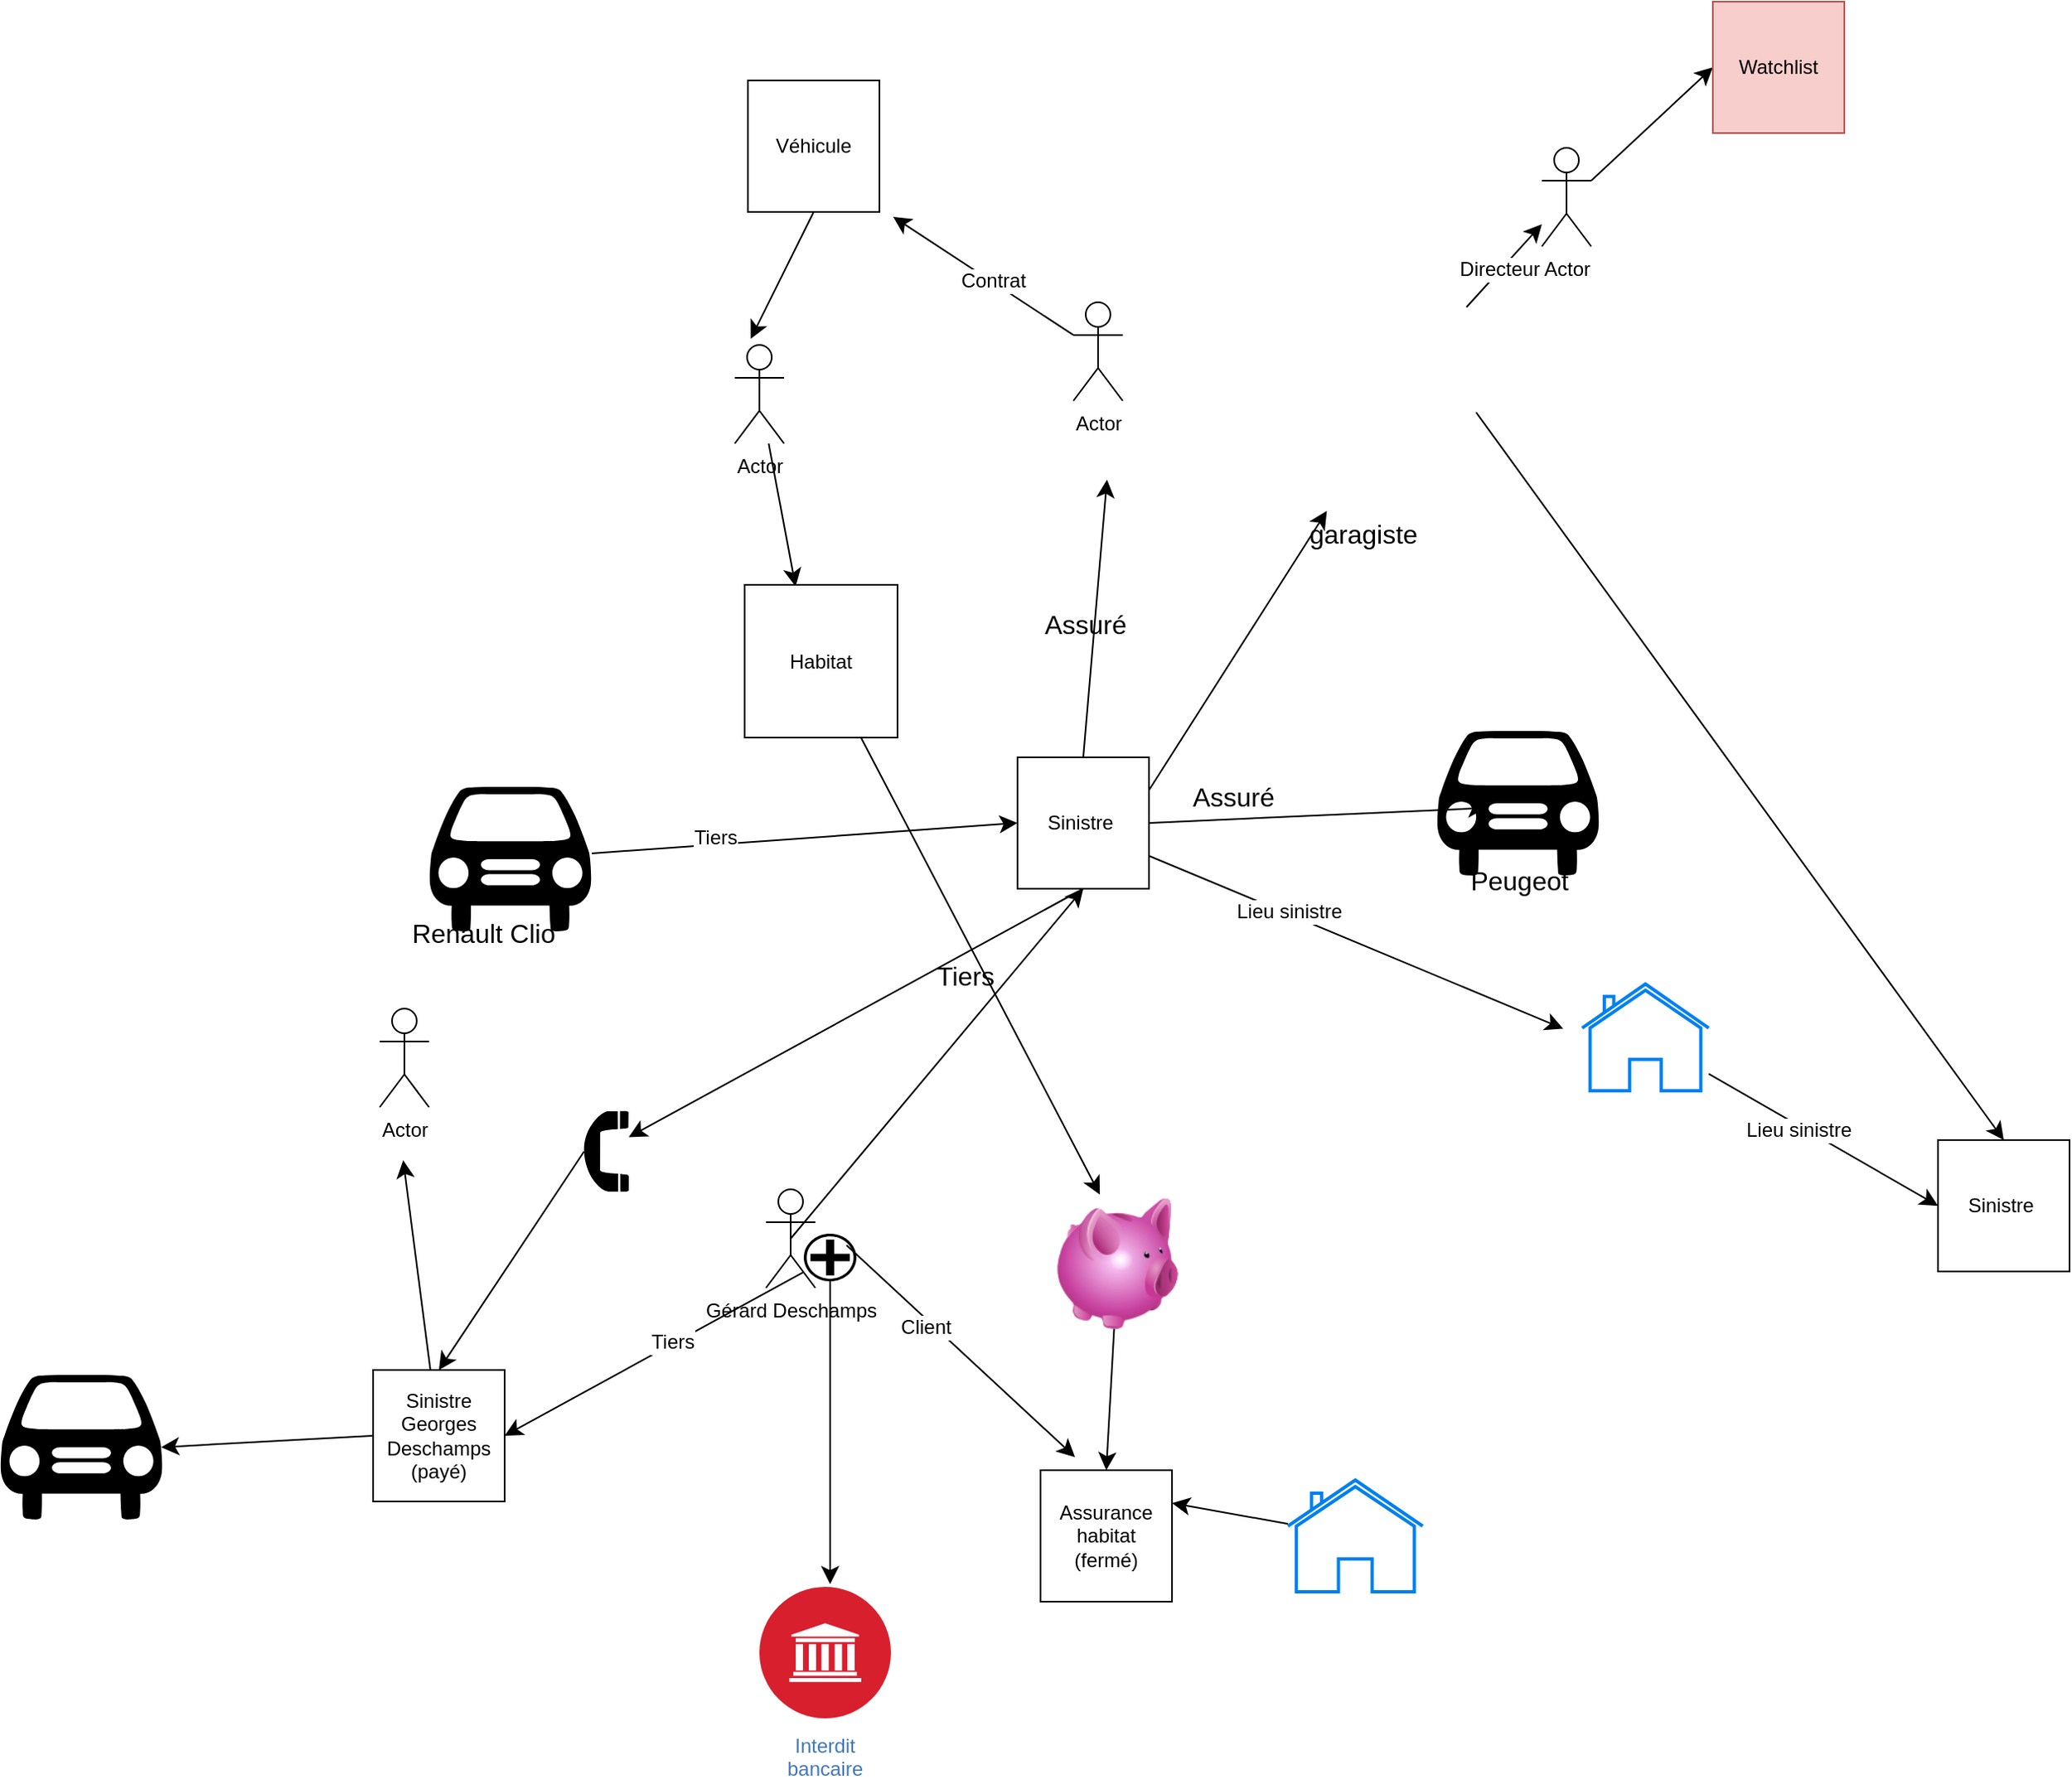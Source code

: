 <mxfile version="24.7.12">
  <diagram name="Page-1" id="vV5Pchl1GpSoFL2dAcY7">
    <mxGraphModel dx="927" dy="1126" grid="0" gridSize="10" guides="1" tooltips="1" connect="1" arrows="1" fold="1" page="0" pageScale="1" pageWidth="827" pageHeight="1169" math="0" shadow="0">
      <root>
        <mxCell id="0" />
        <mxCell id="1" parent="0" />
        <mxCell id="3aD0UoWlovdgjibEBfu2-3" style="edgeStyle=none;curved=1;rounded=0;orthogonalLoop=1;jettySize=auto;html=1;exitX=0.5;exitY=0.5;exitDx=0;exitDy=0;exitPerimeter=0;entryX=0.5;entryY=1;entryDx=0;entryDy=0;fontSize=12;startSize=8;endSize=8;" edge="1" parent="1" source="3aD0UoWlovdgjibEBfu2-1" target="3aD0UoWlovdgjibEBfu2-2">
          <mxGeometry relative="1" as="geometry" />
        </mxCell>
        <mxCell id="3aD0UoWlovdgjibEBfu2-1" value="Gérard Deschamps" style="shape=umlActor;verticalLabelPosition=bottom;verticalAlign=top;html=1;outlineConnect=0;" vertex="1" parent="1">
          <mxGeometry x="468" y="557" width="30" height="60" as="geometry" />
        </mxCell>
        <mxCell id="3aD0UoWlovdgjibEBfu2-11" style="edgeStyle=none;curved=1;rounded=0;orthogonalLoop=1;jettySize=auto;html=1;exitX=0.5;exitY=0;exitDx=0;exitDy=0;fontSize=12;startSize=8;endSize=8;" edge="1" parent="1" source="3aD0UoWlovdgjibEBfu2-2">
          <mxGeometry relative="1" as="geometry">
            <mxPoint x="675.437" y="125" as="targetPoint" />
          </mxGeometry>
        </mxCell>
        <mxCell id="3aD0UoWlovdgjibEBfu2-29" style="edgeStyle=none;curved=1;rounded=0;orthogonalLoop=1;jettySize=auto;html=1;exitX=0.5;exitY=1;exitDx=0;exitDy=0;fontSize=12;startSize=8;endSize=8;" edge="1" parent="1" source="3aD0UoWlovdgjibEBfu2-2" target="3aD0UoWlovdgjibEBfu2-28">
          <mxGeometry relative="1" as="geometry" />
        </mxCell>
        <mxCell id="3aD0UoWlovdgjibEBfu2-42" style="edgeStyle=none;curved=1;rounded=0;orthogonalLoop=1;jettySize=auto;html=1;exitX=1;exitY=0.25;exitDx=0;exitDy=0;fontSize=12;startSize=8;endSize=8;" edge="1" parent="1" source="3aD0UoWlovdgjibEBfu2-2">
          <mxGeometry relative="1" as="geometry">
            <mxPoint x="809.19" y="144" as="targetPoint" />
          </mxGeometry>
        </mxCell>
        <mxCell id="3aD0UoWlovdgjibEBfu2-50" style="edgeStyle=none;curved=1;rounded=0;orthogonalLoop=1;jettySize=auto;html=1;exitX=1;exitY=0.75;exitDx=0;exitDy=0;fontSize=12;startSize=8;endSize=8;" edge="1" parent="1" source="3aD0UoWlovdgjibEBfu2-2">
          <mxGeometry relative="1" as="geometry">
            <mxPoint x="953.0" y="459.238" as="targetPoint" />
          </mxGeometry>
        </mxCell>
        <mxCell id="3aD0UoWlovdgjibEBfu2-54" value="Lieu sinistre" style="edgeLabel;html=1;align=center;verticalAlign=middle;resizable=0;points=[];fontSize=12;" vertex="1" connectable="0" parent="3aD0UoWlovdgjibEBfu2-50">
          <mxGeometry x="-0.333" y="1" relative="1" as="geometry">
            <mxPoint as="offset" />
          </mxGeometry>
        </mxCell>
        <mxCell id="3aD0UoWlovdgjibEBfu2-2" value="Sinistre&amp;nbsp;" style="whiteSpace=wrap;html=1;aspect=fixed;" vertex="1" parent="1">
          <mxGeometry x="621" y="294" width="80" height="80" as="geometry" />
        </mxCell>
        <mxCell id="3aD0UoWlovdgjibEBfu2-4" value="Tiers" style="text;html=1;align=center;verticalAlign=middle;resizable=0;points=[];autosize=1;strokeColor=none;fillColor=none;fontSize=16;" vertex="1" parent="1">
          <mxGeometry x="562.5" y="411.5" width="53" height="31" as="geometry" />
        </mxCell>
        <mxCell id="3aD0UoWlovdgjibEBfu2-7" style="edgeStyle=none;curved=1;rounded=0;orthogonalLoop=1;jettySize=auto;html=1;entryX=0;entryY=0.5;entryDx=0;entryDy=0;fontSize=12;startSize=8;endSize=8;" edge="1" parent="1" source="3aD0UoWlovdgjibEBfu2-6" target="3aD0UoWlovdgjibEBfu2-2">
          <mxGeometry relative="1" as="geometry" />
        </mxCell>
        <mxCell id="3aD0UoWlovdgjibEBfu2-8" value="Tiers&lt;div&gt;&lt;br&gt;&lt;/div&gt;" style="edgeLabel;html=1;align=center;verticalAlign=middle;resizable=0;points=[];fontSize=12;" vertex="1" connectable="0" parent="3aD0UoWlovdgjibEBfu2-7">
          <mxGeometry x="-0.424" y="-3" relative="1" as="geometry">
            <mxPoint as="offset" />
          </mxGeometry>
        </mxCell>
        <mxCell id="3aD0UoWlovdgjibEBfu2-6" value="" style="shape=mxgraph.signs.transportation.car_1;html=1;pointerEvents=1;fillColor=#000000;strokeColor=none;verticalLabelPosition=bottom;verticalAlign=top;align=center;" vertex="1" parent="1">
          <mxGeometry x="263" y="312" width="99" height="88" as="geometry" />
        </mxCell>
        <mxCell id="3aD0UoWlovdgjibEBfu2-9" value="Renault Clio&amp;nbsp;&lt;div&gt;&lt;br&gt;&lt;/div&gt;" style="text;html=1;align=center;verticalAlign=middle;resizable=0;points=[];autosize=1;strokeColor=none;fillColor=none;fontSize=16;" vertex="1" parent="1">
          <mxGeometry x="242.5" y="385.5" width="110" height="50" as="geometry" />
        </mxCell>
        <mxCell id="3aD0UoWlovdgjibEBfu2-57" style="edgeStyle=none;curved=1;rounded=0;orthogonalLoop=1;jettySize=auto;html=1;exitX=0;exitY=0.333;exitDx=0;exitDy=0;exitPerimeter=0;fontSize=12;startSize=8;endSize=8;" edge="1" parent="1" source="3aD0UoWlovdgjibEBfu2-14">
          <mxGeometry relative="1" as="geometry">
            <mxPoint x="545.381" y="-35.048" as="targetPoint" />
          </mxGeometry>
        </mxCell>
        <mxCell id="3aD0UoWlovdgjibEBfu2-58" value="Contrat" style="edgeLabel;html=1;align=center;verticalAlign=middle;resizable=0;points=[];fontSize=12;" vertex="1" connectable="0" parent="3aD0UoWlovdgjibEBfu2-57">
          <mxGeometry x="-0.104" y="-1" relative="1" as="geometry">
            <mxPoint as="offset" />
          </mxGeometry>
        </mxCell>
        <mxCell id="3aD0UoWlovdgjibEBfu2-14" value="Actor" style="shape=umlActor;verticalLabelPosition=bottom;verticalAlign=top;html=1;outlineConnect=0;" vertex="1" parent="1">
          <mxGeometry x="655" y="17" width="30" height="60" as="geometry" />
        </mxCell>
        <mxCell id="3aD0UoWlovdgjibEBfu2-15" value="Assuré" style="text;html=1;align=center;verticalAlign=middle;resizable=0;points=[];autosize=1;strokeColor=none;fillColor=none;fontSize=16;" vertex="1" parent="1">
          <mxGeometry x="627.5" y="197.5" width="68" height="31" as="geometry" />
        </mxCell>
        <mxCell id="3aD0UoWlovdgjibEBfu2-16" value="" style="shape=mxgraph.signs.transportation.car_1;html=1;pointerEvents=1;fillColor=#000000;strokeColor=none;verticalLabelPosition=bottom;verticalAlign=top;align=center;" vertex="1" parent="1">
          <mxGeometry x="876" y="278" width="99" height="88" as="geometry" />
        </mxCell>
        <mxCell id="3aD0UoWlovdgjibEBfu2-17" style="edgeStyle=none;curved=1;rounded=0;orthogonalLoop=1;jettySize=auto;html=1;exitX=1;exitY=0.5;exitDx=0;exitDy=0;entryX=0.304;entryY=0.532;entryDx=0;entryDy=0;entryPerimeter=0;fontSize=12;startSize=8;endSize=8;" edge="1" parent="1" source="3aD0UoWlovdgjibEBfu2-2" target="3aD0UoWlovdgjibEBfu2-16">
          <mxGeometry relative="1" as="geometry" />
        </mxCell>
        <mxCell id="3aD0UoWlovdgjibEBfu2-18" value="Peugeot" style="text;html=1;align=center;verticalAlign=middle;resizable=0;points=[];autosize=1;strokeColor=none;fillColor=none;fontSize=16;" vertex="1" parent="1">
          <mxGeometry x="886.5" y="353" width="78" height="31" as="geometry" />
        </mxCell>
        <mxCell id="3aD0UoWlovdgjibEBfu2-19" value="Assuré" style="text;html=1;align=center;verticalAlign=middle;resizable=0;points=[];autosize=1;strokeColor=none;fillColor=none;fontSize=16;" vertex="1" parent="1">
          <mxGeometry x="717.5" y="302.5" width="68" height="31" as="geometry" />
        </mxCell>
        <mxCell id="3aD0UoWlovdgjibEBfu2-34" style="edgeStyle=none;curved=1;rounded=0;orthogonalLoop=1;jettySize=auto;html=1;entryX=1;entryY=0.5;entryDx=0;entryDy=0;fontSize=12;startSize=8;endSize=8;" edge="1" parent="1" source="3aD0UoWlovdgjibEBfu2-22" target="3aD0UoWlovdgjibEBfu2-32">
          <mxGeometry relative="1" as="geometry" />
        </mxCell>
        <mxCell id="3aD0UoWlovdgjibEBfu2-36" value="Tiers" style="edgeLabel;html=1;align=center;verticalAlign=middle;resizable=0;points=[];fontSize=12;" vertex="1" connectable="0" parent="3aD0UoWlovdgjibEBfu2-34">
          <mxGeometry x="-0.128" y="-1" relative="1" as="geometry">
            <mxPoint as="offset" />
          </mxGeometry>
        </mxCell>
        <mxCell id="3aD0UoWlovdgjibEBfu2-40" style="edgeStyle=none;curved=1;rounded=0;orthogonalLoop=1;jettySize=auto;html=1;fontSize=12;startSize=8;endSize=8;" edge="1" parent="1" source="3aD0UoWlovdgjibEBfu2-22">
          <mxGeometry relative="1" as="geometry">
            <mxPoint x="507" y="797.333" as="targetPoint" />
          </mxGeometry>
        </mxCell>
        <mxCell id="3aD0UoWlovdgjibEBfu2-22" value="" style="shape=mxgraph.signs.healthcare.hospital_1;html=1;pointerEvents=1;fillColor=#000000;strokeColor=none;verticalLabelPosition=bottom;verticalAlign=top;align=center;" vertex="1" parent="1">
          <mxGeometry x="491" y="584" width="32" height="29" as="geometry" />
        </mxCell>
        <mxCell id="3aD0UoWlovdgjibEBfu2-23" value="" style="endArrow=classic;html=1;rounded=0;fontSize=12;startSize=8;endSize=8;curved=1;" edge="1" parent="1">
          <mxGeometry width="50" height="50" relative="1" as="geometry">
            <mxPoint x="517" y="591" as="sourcePoint" />
            <mxPoint x="656" y="720" as="targetPoint" />
          </mxGeometry>
        </mxCell>
        <mxCell id="3aD0UoWlovdgjibEBfu2-24" value="Client" style="edgeLabel;html=1;align=center;verticalAlign=middle;resizable=0;points=[];fontSize=12;" vertex="1" connectable="0" parent="3aD0UoWlovdgjibEBfu2-23">
          <mxGeometry x="-0.266" y="-4" relative="1" as="geometry">
            <mxPoint as="offset" />
          </mxGeometry>
        </mxCell>
        <mxCell id="3aD0UoWlovdgjibEBfu2-25" value="Assurance habitat (fermé)" style="whiteSpace=wrap;html=1;aspect=fixed;" vertex="1" parent="1">
          <mxGeometry x="635" y="728" width="80" height="80" as="geometry" />
        </mxCell>
        <mxCell id="3aD0UoWlovdgjibEBfu2-27" style="edgeStyle=none;curved=1;rounded=0;orthogonalLoop=1;jettySize=auto;html=1;entryX=1;entryY=0.25;entryDx=0;entryDy=0;fontSize=12;startSize=8;endSize=8;" edge="1" parent="1" source="3aD0UoWlovdgjibEBfu2-26" target="3aD0UoWlovdgjibEBfu2-25">
          <mxGeometry relative="1" as="geometry" />
        </mxCell>
        <mxCell id="3aD0UoWlovdgjibEBfu2-26" value="" style="html=1;verticalLabelPosition=bottom;align=center;labelBackgroundColor=#ffffff;verticalAlign=top;strokeWidth=2;strokeColor=#0080F0;shadow=0;dashed=0;shape=mxgraph.ios7.icons.home;" vertex="1" parent="1">
          <mxGeometry x="785.5" y="734" width="82" height="68" as="geometry" />
        </mxCell>
        <mxCell id="3aD0UoWlovdgjibEBfu2-33" style="edgeStyle=none;curved=1;rounded=0;orthogonalLoop=1;jettySize=auto;html=1;exitX=0.15;exitY=0.5;exitDx=0;exitDy=0;exitPerimeter=0;entryX=0.5;entryY=0;entryDx=0;entryDy=0;fontSize=12;startSize=8;endSize=8;" edge="1" parent="1" source="3aD0UoWlovdgjibEBfu2-28" target="3aD0UoWlovdgjibEBfu2-32">
          <mxGeometry relative="1" as="geometry" />
        </mxCell>
        <mxCell id="3aD0UoWlovdgjibEBfu2-28" value="" style="shape=mxgraph.signs.tech.telephone_1;html=1;pointerEvents=1;fillColor=#000000;strokeColor=none;verticalLabelPosition=bottom;verticalAlign=top;align=center;" vertex="1" parent="1">
          <mxGeometry x="352.5" y="509" width="32" height="50" as="geometry" />
        </mxCell>
        <mxCell id="3aD0UoWlovdgjibEBfu2-38" style="edgeStyle=none;curved=1;rounded=0;orthogonalLoop=1;jettySize=auto;html=1;fontSize=12;startSize=8;endSize=8;" edge="1" parent="1" source="3aD0UoWlovdgjibEBfu2-32">
          <mxGeometry relative="1" as="geometry">
            <mxPoint x="247.286" y="539.238" as="targetPoint" />
          </mxGeometry>
        </mxCell>
        <mxCell id="3aD0UoWlovdgjibEBfu2-32" value="Sinistre Georges Deschamps (payé)" style="whiteSpace=wrap;html=1;aspect=fixed;" vertex="1" parent="1">
          <mxGeometry x="229" y="667" width="80" height="80" as="geometry" />
        </mxCell>
        <mxCell id="3aD0UoWlovdgjibEBfu2-35" value="" style="shape=mxgraph.signs.transportation.car_1;html=1;pointerEvents=1;fillColor=#000000;strokeColor=none;verticalLabelPosition=bottom;verticalAlign=top;align=center;" vertex="1" parent="1">
          <mxGeometry x="2" y="670" width="99" height="88" as="geometry" />
        </mxCell>
        <mxCell id="3aD0UoWlovdgjibEBfu2-37" style="edgeStyle=none;curved=1;rounded=0;orthogonalLoop=1;jettySize=auto;html=1;exitX=0;exitY=0.5;exitDx=0;exitDy=0;entryX=0.99;entryY=0.5;entryDx=0;entryDy=0;entryPerimeter=0;fontSize=12;startSize=8;endSize=8;" edge="1" parent="1" source="3aD0UoWlovdgjibEBfu2-32" target="3aD0UoWlovdgjibEBfu2-35">
          <mxGeometry relative="1" as="geometry" />
        </mxCell>
        <mxCell id="3aD0UoWlovdgjibEBfu2-39" value="Actor" style="shape=umlActor;verticalLabelPosition=bottom;verticalAlign=top;html=1;outlineConnect=0;" vertex="1" parent="1">
          <mxGeometry x="233" y="447" width="30" height="60" as="geometry" />
        </mxCell>
        <mxCell id="3aD0UoWlovdgjibEBfu2-41" value="Interdit bancaire" style="whiteSpace=wrap;html=1;aspect=fixed;shape=image;labelBackgroundColor=default;verticalAlign=top;verticalLabelPosition=bottom;perimeter=ellipsePerimeter;shadow=0;dashed=0;fontColor=#4277BB;spacingTop=3;image=img/lib/ibm/security/governance_risk_compliance.svg;" vertex="1" parent="1">
          <mxGeometry x="464" y="799" width="80" height="80" as="geometry" />
        </mxCell>
        <mxCell id="3aD0UoWlovdgjibEBfu2-46" style="edgeStyle=none;curved=1;rounded=0;orthogonalLoop=1;jettySize=auto;html=1;fontSize=12;startSize=8;endSize=8;" edge="1" parent="1" source="3aD0UoWlovdgjibEBfu2-43" target="3aD0UoWlovdgjibEBfu2-45">
          <mxGeometry relative="1" as="geometry" />
        </mxCell>
        <mxCell id="3aD0UoWlovdgjibEBfu2-47" value="Directeur" style="edgeLabel;html=1;align=center;verticalAlign=middle;resizable=0;points=[];fontSize=12;" vertex="1" connectable="0" parent="3aD0UoWlovdgjibEBfu2-46">
          <mxGeometry x="-0.116" y="1" relative="1" as="geometry">
            <mxPoint as="offset" />
          </mxGeometry>
        </mxCell>
        <mxCell id="3aD0UoWlovdgjibEBfu2-56" style="edgeStyle=none;curved=1;rounded=0;orthogonalLoop=1;jettySize=auto;html=1;exitX=1;exitY=0.5;exitDx=0;exitDy=0;entryX=0.5;entryY=0;entryDx=0;entryDy=0;fontSize=12;startSize=8;endSize=8;" edge="1" parent="1" source="3aD0UoWlovdgjibEBfu2-43" target="3aD0UoWlovdgjibEBfu2-52">
          <mxGeometry relative="1" as="geometry" />
        </mxCell>
        <mxCell id="3aD0UoWlovdgjibEBfu2-43" value="" style="shape=image;html=1;verticalAlign=top;verticalLabelPosition=bottom;labelBackgroundColor=#ffffff;imageAspect=0;aspect=fixed;image=https://cdn1.iconfinder.com/data/icons/racing-13/512/Garage-128.png" vertex="1" parent="1">
          <mxGeometry x="772" y="20" width="128" height="128" as="geometry" />
        </mxCell>
        <mxCell id="3aD0UoWlovdgjibEBfu2-44" value="garagiste" style="text;html=1;align=center;verticalAlign=middle;resizable=0;points=[];autosize=1;strokeColor=none;fillColor=none;fontSize=16;" vertex="1" parent="1">
          <mxGeometry x="788.5" y="142.5" width="84" height="31" as="geometry" />
        </mxCell>
        <mxCell id="3aD0UoWlovdgjibEBfu2-49" style="edgeStyle=none;curved=1;rounded=0;orthogonalLoop=1;jettySize=auto;html=1;exitX=1;exitY=0.333;exitDx=0;exitDy=0;exitPerimeter=0;entryX=0;entryY=0.5;entryDx=0;entryDy=0;fontSize=12;startSize=8;endSize=8;" edge="1" parent="1" source="3aD0UoWlovdgjibEBfu2-45" target="3aD0UoWlovdgjibEBfu2-48">
          <mxGeometry relative="1" as="geometry" />
        </mxCell>
        <mxCell id="3aD0UoWlovdgjibEBfu2-45" value="Actor" style="shape=umlActor;verticalLabelPosition=bottom;verticalAlign=top;html=1;outlineConnect=0;" vertex="1" parent="1">
          <mxGeometry x="940" y="-77" width="30" height="60" as="geometry" />
        </mxCell>
        <mxCell id="3aD0UoWlovdgjibEBfu2-48" value="Watchlist" style="whiteSpace=wrap;html=1;aspect=fixed;fillColor=#f8cecc;strokeColor=#b85450;" vertex="1" parent="1">
          <mxGeometry x="1044" y="-166" width="80" height="80" as="geometry" />
        </mxCell>
        <mxCell id="3aD0UoWlovdgjibEBfu2-53" style="edgeStyle=none;curved=1;rounded=0;orthogonalLoop=1;jettySize=auto;html=1;entryX=0;entryY=0.5;entryDx=0;entryDy=0;fontSize=12;startSize=8;endSize=8;" edge="1" parent="1" source="3aD0UoWlovdgjibEBfu2-51" target="3aD0UoWlovdgjibEBfu2-52">
          <mxGeometry relative="1" as="geometry" />
        </mxCell>
        <mxCell id="3aD0UoWlovdgjibEBfu2-55" value="Lieu sinistre" style="edgeLabel;html=1;align=center;verticalAlign=middle;resizable=0;points=[];fontSize=12;" vertex="1" connectable="0" parent="3aD0UoWlovdgjibEBfu2-53">
          <mxGeometry x="-0.191" y="-2" relative="1" as="geometry">
            <mxPoint x="-1" as="offset" />
          </mxGeometry>
        </mxCell>
        <mxCell id="3aD0UoWlovdgjibEBfu2-51" value="" style="html=1;verticalLabelPosition=bottom;align=center;labelBackgroundColor=#ffffff;verticalAlign=top;strokeWidth=2;strokeColor=#0080F0;shadow=0;dashed=0;shape=mxgraph.ios7.icons.home;" vertex="1" parent="1">
          <mxGeometry x="964.5" y="432" width="77" height="65" as="geometry" />
        </mxCell>
        <mxCell id="3aD0UoWlovdgjibEBfu2-52" value="Sinistre&amp;nbsp;" style="whiteSpace=wrap;html=1;aspect=fixed;" vertex="1" parent="1">
          <mxGeometry x="1181" y="527" width="80" height="80" as="geometry" />
        </mxCell>
        <mxCell id="3aD0UoWlovdgjibEBfu2-61" style="edgeStyle=none;curved=1;rounded=0;orthogonalLoop=1;jettySize=auto;html=1;exitX=0.5;exitY=1;exitDx=0;exitDy=0;fontSize=12;startSize=8;endSize=8;" edge="1" parent="1" source="3aD0UoWlovdgjibEBfu2-59">
          <mxGeometry relative="1" as="geometry">
            <mxPoint x="458.714" y="39.238" as="targetPoint" />
          </mxGeometry>
        </mxCell>
        <mxCell id="3aD0UoWlovdgjibEBfu2-59" value="Véhicule" style="whiteSpace=wrap;html=1;aspect=fixed;" vertex="1" parent="1">
          <mxGeometry x="457" y="-118" width="80" height="80" as="geometry" />
        </mxCell>
        <mxCell id="3aD0UoWlovdgjibEBfu2-62" style="edgeStyle=none;curved=1;rounded=0;orthogonalLoop=1;jettySize=auto;html=1;fontSize=12;startSize=8;endSize=8;" edge="1" parent="1" source="3aD0UoWlovdgjibEBfu2-60">
          <mxGeometry relative="1" as="geometry">
            <mxPoint x="486" y="190" as="targetPoint" />
          </mxGeometry>
        </mxCell>
        <mxCell id="3aD0UoWlovdgjibEBfu2-60" value="Actor" style="shape=umlActor;verticalLabelPosition=bottom;verticalAlign=top;html=1;outlineConnect=0;" vertex="1" parent="1">
          <mxGeometry x="449" y="43" width="30" height="60" as="geometry" />
        </mxCell>
        <mxCell id="3aD0UoWlovdgjibEBfu2-64" style="edgeStyle=none;curved=1;rounded=0;orthogonalLoop=1;jettySize=auto;html=1;fontSize=12;startSize=8;endSize=8;" edge="1" parent="1" source="3aD0UoWlovdgjibEBfu2-63">
          <mxGeometry relative="1" as="geometry">
            <mxPoint x="671.095" y="560.19" as="targetPoint" />
          </mxGeometry>
        </mxCell>
        <mxCell id="3aD0UoWlovdgjibEBfu2-63" value="Habitat" style="whiteSpace=wrap;html=1;aspect=fixed;" vertex="1" parent="1">
          <mxGeometry x="455" y="189" width="93" height="93" as="geometry" />
        </mxCell>
        <mxCell id="3aD0UoWlovdgjibEBfu2-66" style="edgeStyle=none;curved=1;rounded=0;orthogonalLoop=1;jettySize=auto;html=1;entryX=0.5;entryY=0;entryDx=0;entryDy=0;fontSize=12;startSize=8;endSize=8;" edge="1" parent="1" source="3aD0UoWlovdgjibEBfu2-65" target="3aD0UoWlovdgjibEBfu2-25">
          <mxGeometry relative="1" as="geometry" />
        </mxCell>
        <mxCell id="3aD0UoWlovdgjibEBfu2-65" value="" style="image;html=1;image=img/lib/clip_art/finance/Piggy_Bank_128x128.png" vertex="1" parent="1">
          <mxGeometry x="642" y="562" width="80" height="80" as="geometry" />
        </mxCell>
      </root>
    </mxGraphModel>
  </diagram>
</mxfile>
